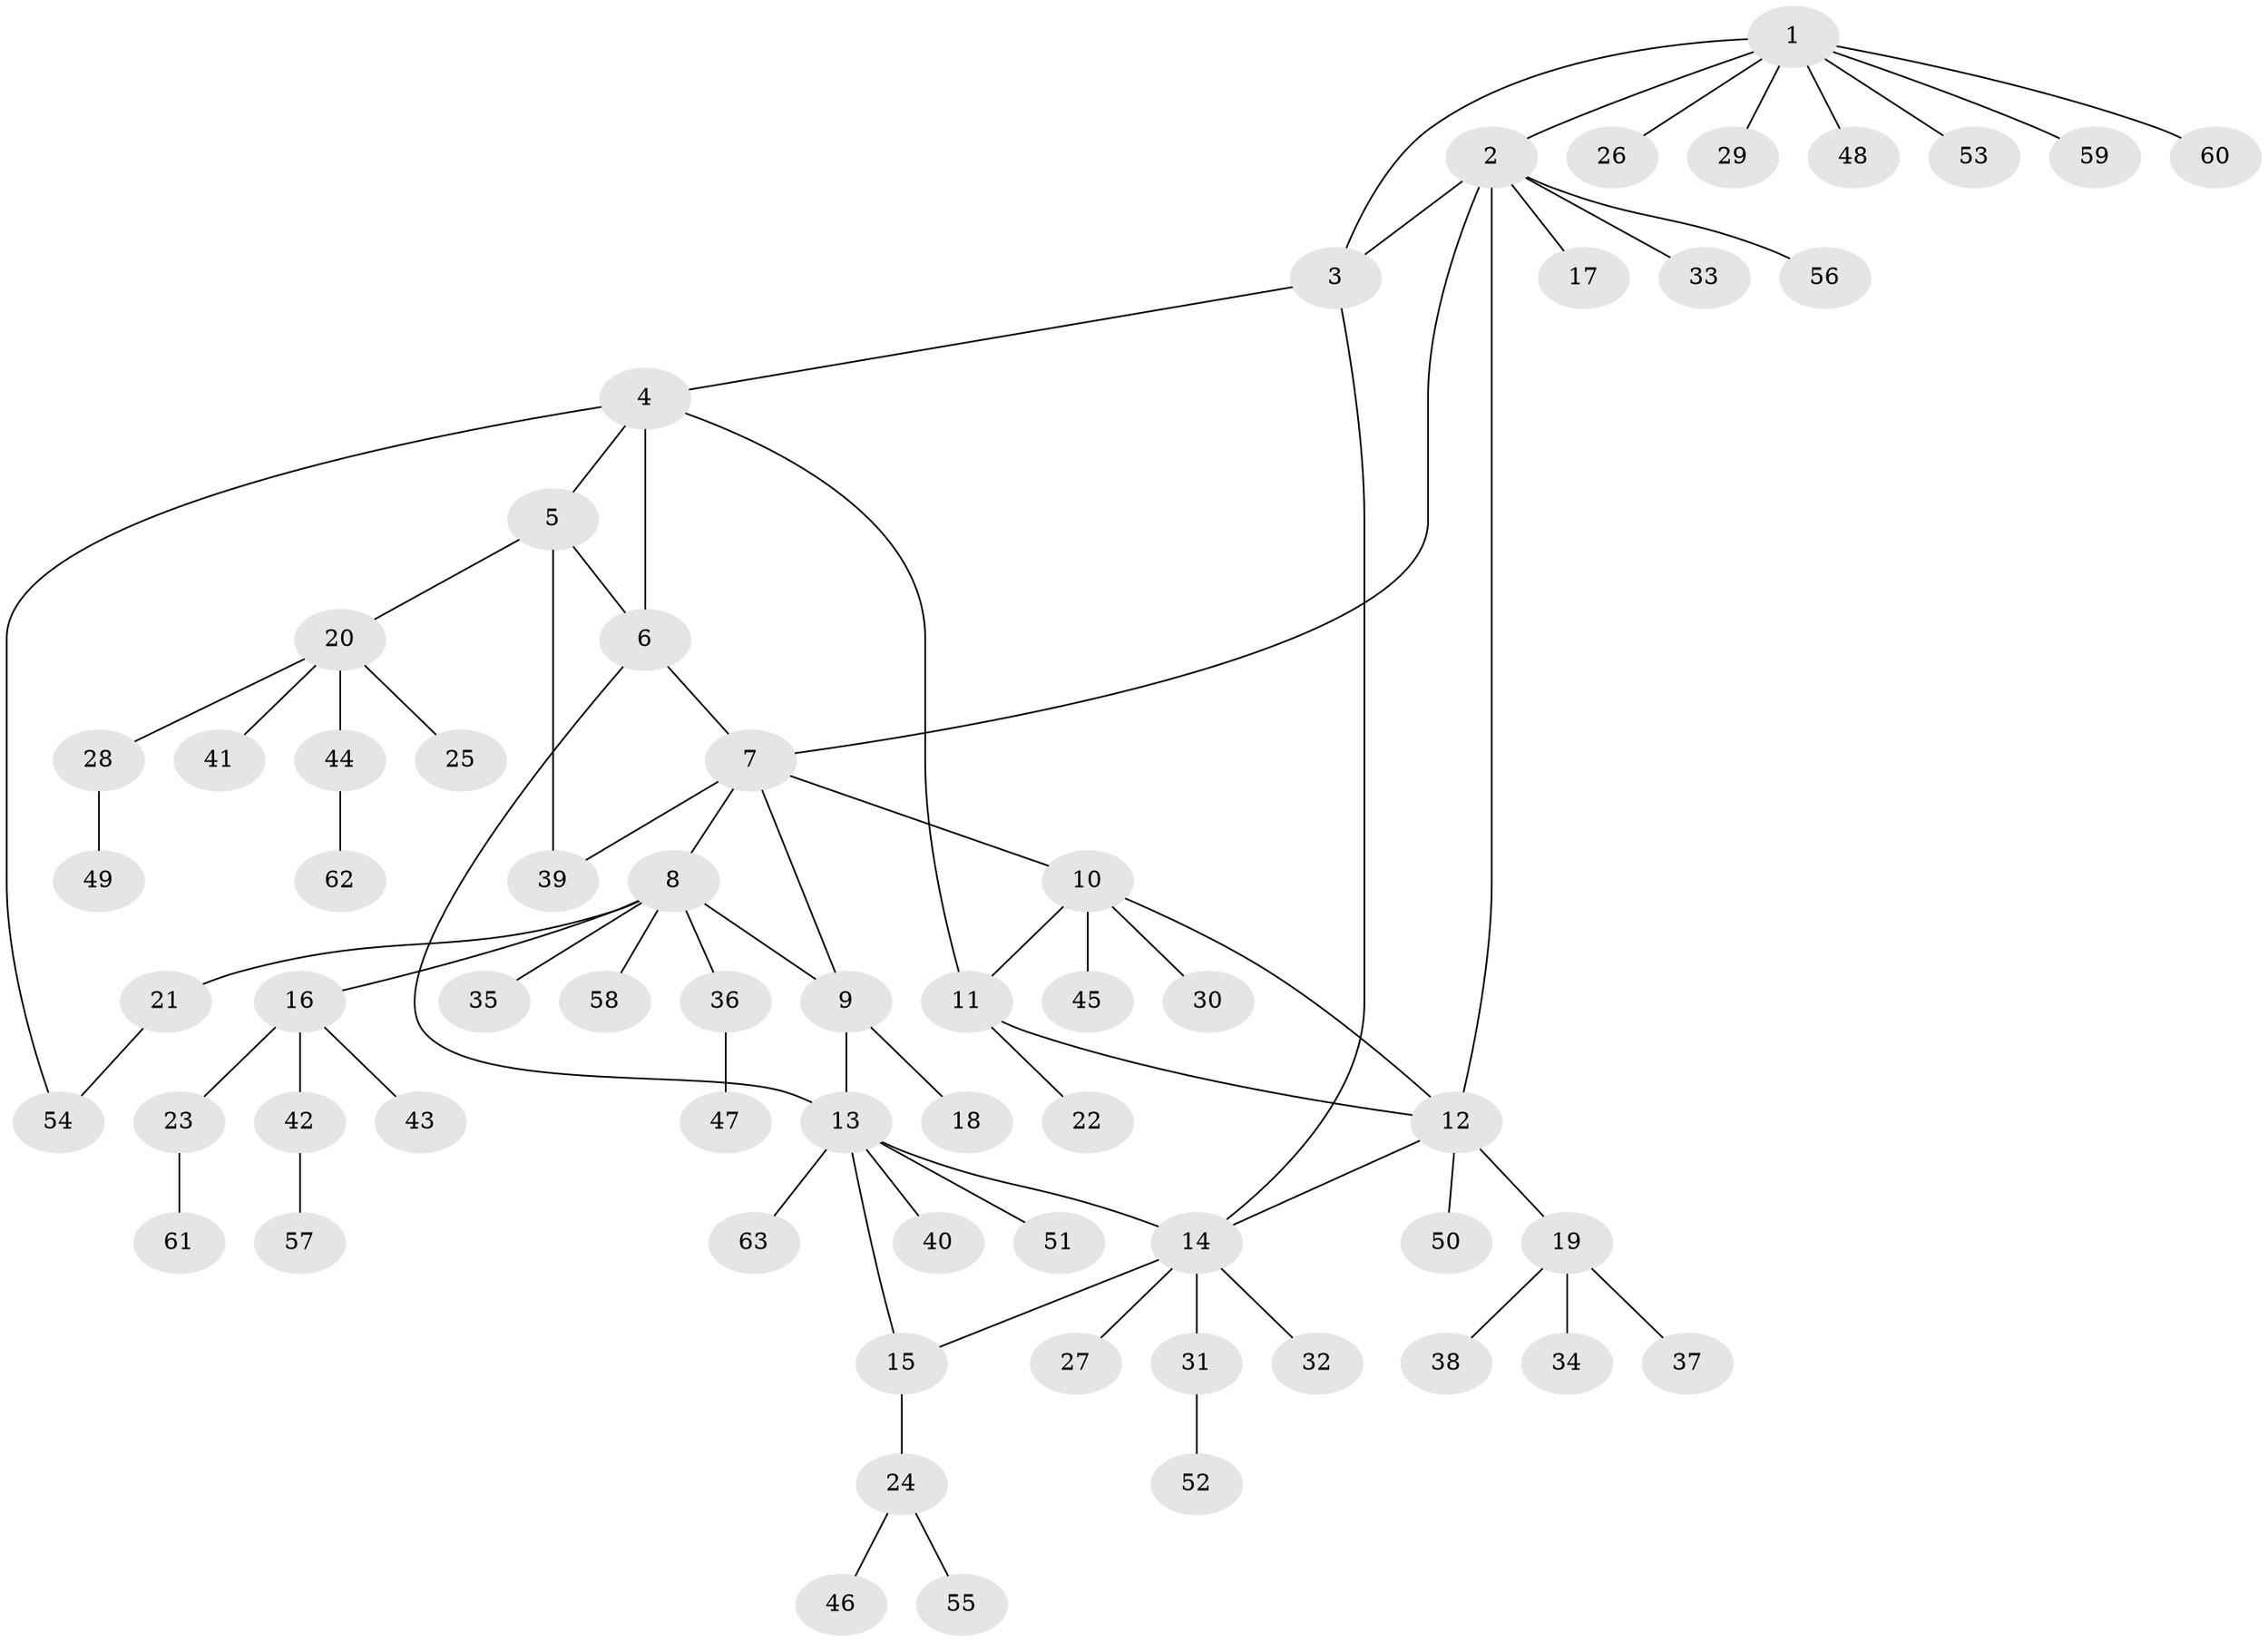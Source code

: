 // coarse degree distribution, {7: 0.022727272727272728, 6: 0.13636363636363635, 4: 0.045454545454545456, 3: 0.13636363636363635, 8: 0.022727272727272728, 1: 0.5681818181818182, 2: 0.06818181818181818}
// Generated by graph-tools (version 1.1) at 2025/52/02/27/25 19:52:17]
// undirected, 63 vertices, 75 edges
graph export_dot {
graph [start="1"]
  node [color=gray90,style=filled];
  1;
  2;
  3;
  4;
  5;
  6;
  7;
  8;
  9;
  10;
  11;
  12;
  13;
  14;
  15;
  16;
  17;
  18;
  19;
  20;
  21;
  22;
  23;
  24;
  25;
  26;
  27;
  28;
  29;
  30;
  31;
  32;
  33;
  34;
  35;
  36;
  37;
  38;
  39;
  40;
  41;
  42;
  43;
  44;
  45;
  46;
  47;
  48;
  49;
  50;
  51;
  52;
  53;
  54;
  55;
  56;
  57;
  58;
  59;
  60;
  61;
  62;
  63;
  1 -- 2;
  1 -- 3;
  1 -- 26;
  1 -- 29;
  1 -- 48;
  1 -- 53;
  1 -- 59;
  1 -- 60;
  2 -- 3;
  2 -- 7;
  2 -- 12;
  2 -- 17;
  2 -- 33;
  2 -- 56;
  3 -- 4;
  3 -- 14;
  4 -- 5;
  4 -- 6;
  4 -- 11;
  4 -- 54;
  5 -- 6;
  5 -- 20;
  5 -- 39;
  6 -- 7;
  6 -- 13;
  7 -- 8;
  7 -- 9;
  7 -- 10;
  7 -- 39;
  8 -- 9;
  8 -- 16;
  8 -- 21;
  8 -- 35;
  8 -- 36;
  8 -- 58;
  9 -- 13;
  9 -- 18;
  10 -- 11;
  10 -- 12;
  10 -- 30;
  10 -- 45;
  11 -- 12;
  11 -- 22;
  12 -- 14;
  12 -- 19;
  12 -- 50;
  13 -- 14;
  13 -- 15;
  13 -- 40;
  13 -- 51;
  13 -- 63;
  14 -- 15;
  14 -- 27;
  14 -- 31;
  14 -- 32;
  15 -- 24;
  16 -- 23;
  16 -- 42;
  16 -- 43;
  19 -- 34;
  19 -- 37;
  19 -- 38;
  20 -- 25;
  20 -- 28;
  20 -- 41;
  20 -- 44;
  21 -- 54;
  23 -- 61;
  24 -- 46;
  24 -- 55;
  28 -- 49;
  31 -- 52;
  36 -- 47;
  42 -- 57;
  44 -- 62;
}
